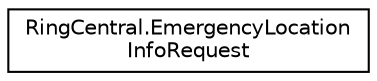 digraph "Graphical Class Hierarchy"
{
 // LATEX_PDF_SIZE
  edge [fontname="Helvetica",fontsize="10",labelfontname="Helvetica",labelfontsize="10"];
  node [fontname="Helvetica",fontsize="10",shape=record];
  rankdir="LR";
  Node0 [label="RingCentral.EmergencyLocation\lInfoRequest",height=0.2,width=0.4,color="black", fillcolor="white", style="filled",URL="$classRingCentral_1_1EmergencyLocationInfoRequest.html",tooltip=" "];
}
